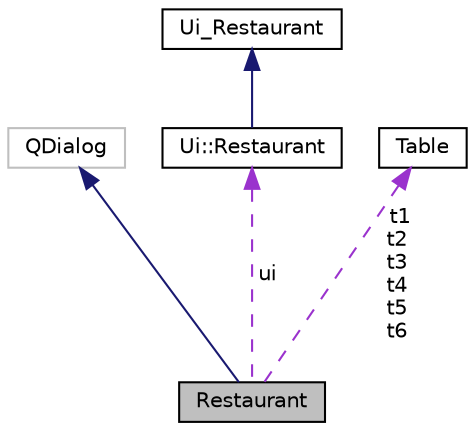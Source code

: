 digraph "Restaurant"
{
 // LATEX_PDF_SIZE
  edge [fontname="Helvetica",fontsize="10",labelfontname="Helvetica",labelfontsize="10"];
  node [fontname="Helvetica",fontsize="10",shape=record];
  Node1 [label="Restaurant",height=0.2,width=0.4,color="black", fillcolor="grey75", style="filled", fontcolor="black",tooltip=" "];
  Node2 -> Node1 [dir="back",color="midnightblue",fontsize="10",style="solid",fontname="Helvetica"];
  Node2 [label="QDialog",height=0.2,width=0.4,color="grey75", fillcolor="white", style="filled",tooltip=" "];
  Node3 -> Node1 [dir="back",color="darkorchid3",fontsize="10",style="dashed",label=" ui" ,fontname="Helvetica"];
  Node3 [label="Ui::Restaurant",height=0.2,width=0.4,color="black", fillcolor="white", style="filled",URL="$classUi_1_1Restaurant.html",tooltip=" "];
  Node4 -> Node3 [dir="back",color="midnightblue",fontsize="10",style="solid",fontname="Helvetica"];
  Node4 [label="Ui_Restaurant",height=0.2,width=0.4,color="black", fillcolor="white", style="filled",URL="$classUi__Restaurant.html",tooltip=" "];
  Node5 -> Node1 [dir="back",color="darkorchid3",fontsize="10",style="dashed",label=" t1\nt2\nt3\nt4\nt5\nt6" ,fontname="Helvetica"];
  Node5 [label="Table",height=0.2,width=0.4,color="black", fillcolor="white", style="filled",URL="$classTable.html",tooltip="This is the description for table.cpp file."];
}
